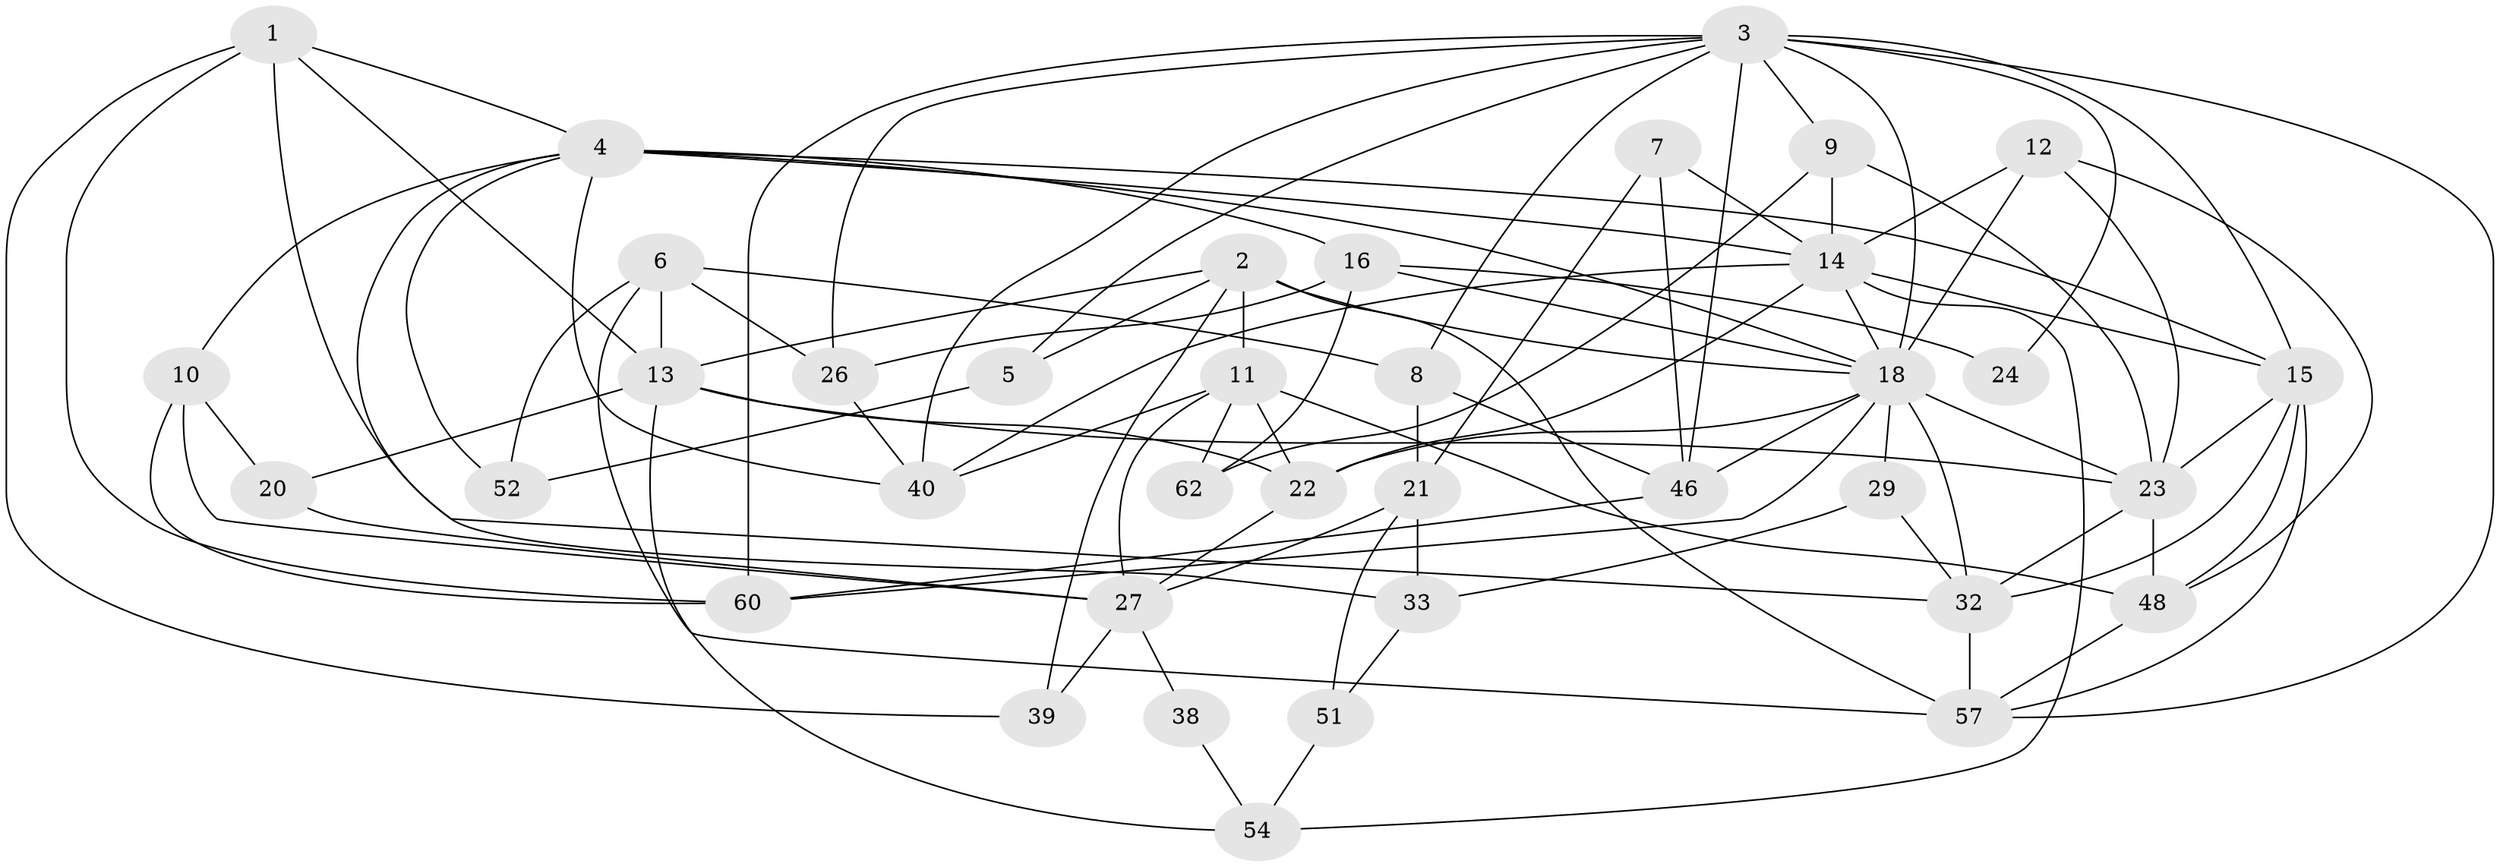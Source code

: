 // original degree distribution, {4: 0.25806451612903225, 9: 0.016129032258064516, 6: 0.06451612903225806, 3: 0.3225806451612903, 2: 0.12903225806451613, 8: 0.03225806451612903, 5: 0.14516129032258066, 7: 0.03225806451612903}
// Generated by graph-tools (version 1.1) at 2025/11/02/27/25 16:11:18]
// undirected, 38 vertices, 97 edges
graph export_dot {
graph [start="1"]
  node [color=gray90,style=filled];
  1 [super="+55"];
  2 [super="+17"];
  3 [super="+28"];
  4 [super="+31"];
  5 [super="+35"];
  6 [super="+43"];
  7 [super="+47"];
  8;
  9 [super="+34"];
  10 [super="+19"];
  11 [super="+25"];
  12 [super="+41"];
  13 [super="+59"];
  14 [super="+50"];
  15 [super="+53"];
  16 [super="+30"];
  18 [super="+42"];
  20;
  21 [super="+44"];
  22;
  23 [super="+37"];
  24;
  26;
  27 [super="+36"];
  29;
  32 [super="+45"];
  33;
  38;
  39;
  40 [super="+56"];
  46 [super="+61"];
  48 [super="+49"];
  51;
  52;
  54;
  57 [super="+58"];
  60;
  62;
  1 -- 60;
  1 -- 13;
  1 -- 4;
  1 -- 32;
  1 -- 39;
  2 -- 5;
  2 -- 11;
  2 -- 57 [weight=2];
  2 -- 39;
  2 -- 18;
  2 -- 13;
  3 -- 26;
  3 -- 8;
  3 -- 24;
  3 -- 60;
  3 -- 57;
  3 -- 15;
  3 -- 18;
  3 -- 40;
  3 -- 5;
  3 -- 46;
  3 -- 9;
  4 -- 33;
  4 -- 14;
  4 -- 52;
  4 -- 18;
  4 -- 40;
  4 -- 16;
  4 -- 10;
  4 -- 15;
  5 -- 52;
  6 -- 26;
  6 -- 57;
  6 -- 8;
  6 -- 52;
  6 -- 13;
  7 -- 14;
  7 -- 21;
  7 -- 46;
  8 -- 21;
  8 -- 46;
  9 -- 14;
  9 -- 62;
  9 -- 23;
  10 -- 60;
  10 -- 27;
  10 -- 20;
  11 -- 40;
  11 -- 48;
  11 -- 22;
  11 -- 27;
  11 -- 62;
  12 -- 18;
  12 -- 48;
  12 -- 14;
  12 -- 23;
  13 -- 20;
  13 -- 54;
  13 -- 23;
  13 -- 22;
  14 -- 22;
  14 -- 54;
  14 -- 40;
  14 -- 15;
  14 -- 18;
  15 -- 32;
  15 -- 57;
  15 -- 48;
  15 -- 23;
  16 -- 26;
  16 -- 18 [weight=2];
  16 -- 24;
  16 -- 62;
  18 -- 22;
  18 -- 29;
  18 -- 60;
  18 -- 23;
  18 -- 32;
  18 -- 46;
  20 -- 27;
  21 -- 33;
  21 -- 51;
  21 -- 27;
  22 -- 27;
  23 -- 48;
  23 -- 32;
  26 -- 40;
  27 -- 38;
  27 -- 39;
  29 -- 33;
  29 -- 32;
  32 -- 57;
  33 -- 51;
  38 -- 54;
  46 -- 60;
  48 -- 57;
  51 -- 54;
}
